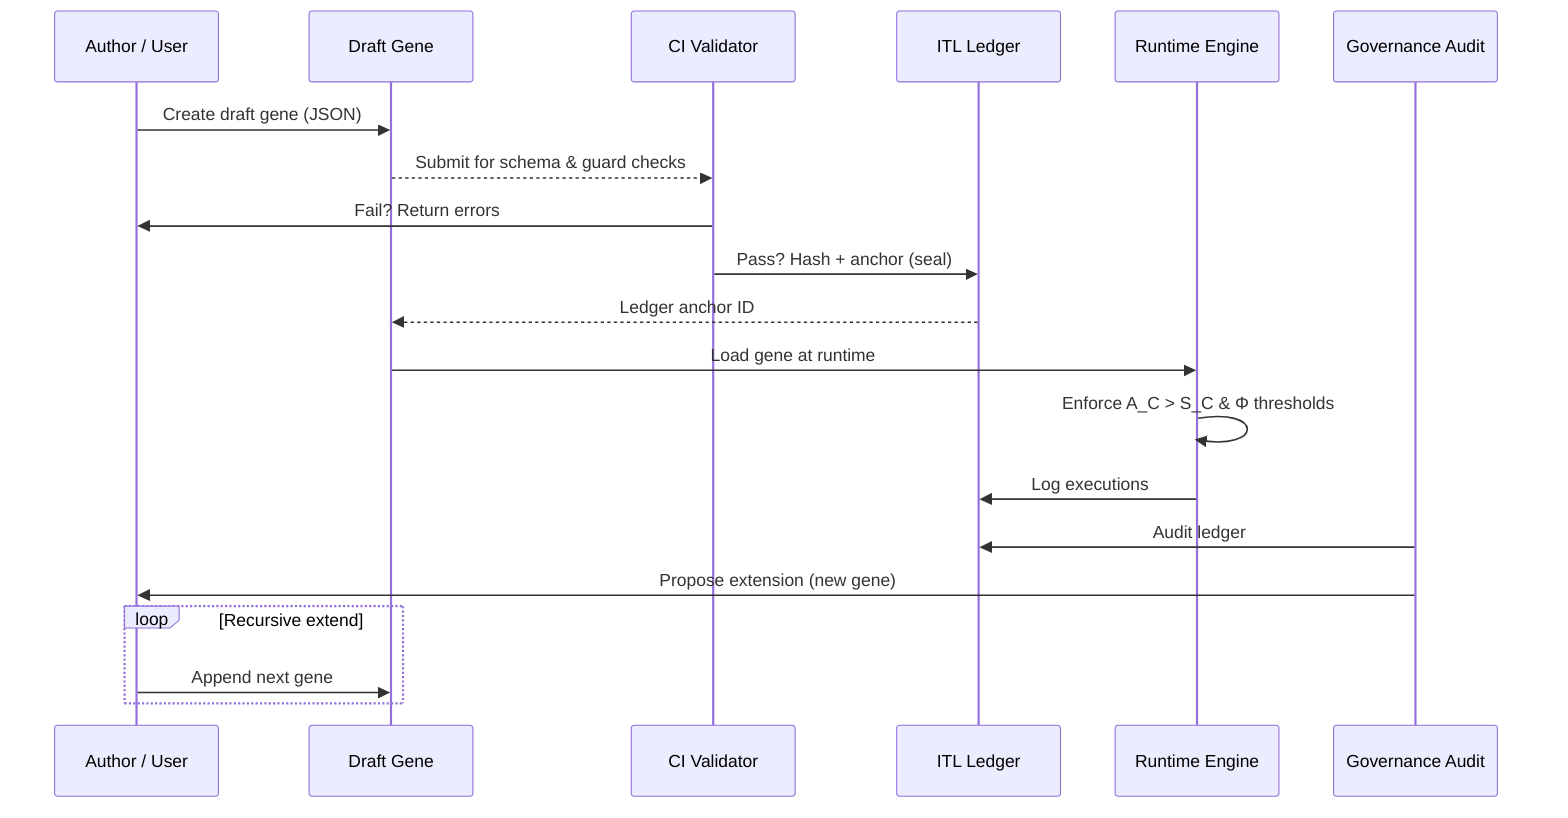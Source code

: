 sequenceDiagram
    participant U as Author / User
    participant D as Draft Gene
    participant C as CI Validator
    participant L as ITL Ledger
    participant R as Runtime Engine
    participant G as Governance Audit

    U->>D: Create draft gene (JSON)
    D-->>C: Submit for schema & guard checks
    C->>U: Fail?  Return errors
    C->>L: Pass?  Hash + anchor (seal)
    L-->>D: Ledger anchor ID
    D->>R: Load gene at runtime
    R->>R: Enforce A_C > S_C & Φ thresholds
    R->>L: Log executions
    G->>L: Audit ledger
    G->>U: Propose extension (new gene)
    loop Recursive extend
        U->>D: Append next gene
    end